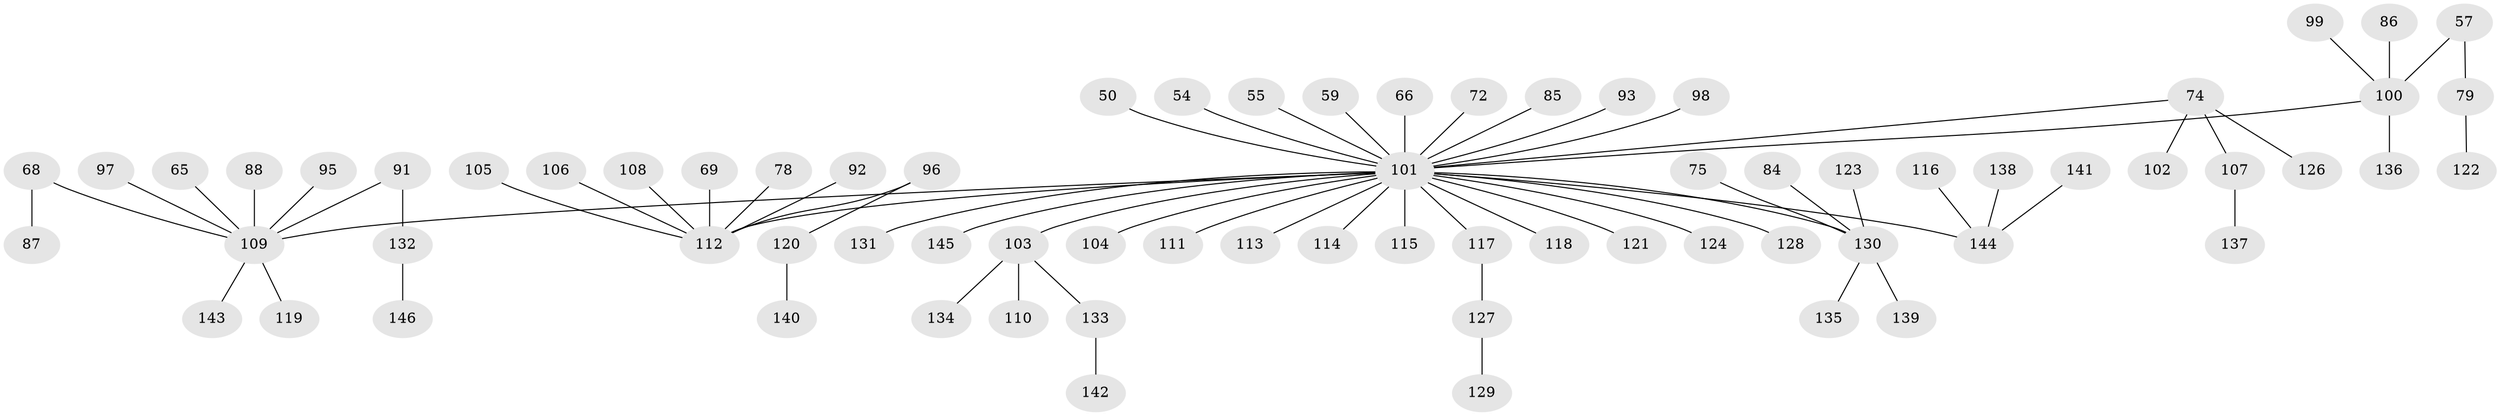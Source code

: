 // original degree distribution, {3: 0.0821917808219178, 8: 0.00684931506849315, 5: 0.0547945205479452, 6: 0.02054794520547945, 2: 0.2671232876712329, 4: 0.06164383561643835, 1: 0.5068493150684932}
// Generated by graph-tools (version 1.1) at 2025/53/03/09/25 04:53:37]
// undirected, 73 vertices, 72 edges
graph export_dot {
graph [start="1"]
  node [color=gray90,style=filled];
  50;
  54;
  55;
  57;
  59;
  65;
  66;
  68;
  69;
  72;
  74 [super="+21+28"];
  75;
  78;
  79;
  84;
  85;
  86;
  87;
  88;
  91 [super="+62+63+77"];
  92;
  93;
  95;
  96;
  97 [super="+38"];
  98;
  99;
  100 [super="+81+56"];
  101 [super="+33+94+76+34"];
  102;
  103 [super="+82"];
  104;
  105;
  106;
  107;
  108;
  109 [super="+15+13+23+35+27+41+39+51"];
  110;
  111;
  112 [super="+64+49"];
  113;
  114;
  115;
  116;
  117;
  118;
  119;
  120;
  121;
  122;
  123;
  124;
  126;
  127;
  128;
  129;
  130 [super="+67+125"];
  131;
  132;
  133;
  134;
  135;
  136;
  137;
  138;
  139;
  140;
  141;
  142;
  143;
  144 [super="+89"];
  145;
  146;
  50 -- 101;
  54 -- 101;
  55 -- 101;
  57 -- 79;
  57 -- 100;
  59 -- 101;
  65 -- 109;
  66 -- 101;
  68 -- 87;
  68 -- 109;
  69 -- 112;
  72 -- 101;
  74 -- 102;
  74 -- 107;
  74 -- 126;
  74 -- 101;
  75 -- 130;
  78 -- 112;
  79 -- 122;
  84 -- 130;
  85 -- 101;
  86 -- 100;
  88 -- 109;
  91 -- 109;
  91 -- 132;
  92 -- 112;
  93 -- 101;
  95 -- 109;
  96 -- 120;
  96 -- 112;
  97 -- 109;
  98 -- 101;
  99 -- 100;
  100 -- 136;
  100 -- 101;
  101 -- 118;
  101 -- 128;
  101 -- 130;
  101 -- 131;
  101 -- 144;
  101 -- 145;
  101 -- 104;
  101 -- 109;
  101 -- 111;
  101 -- 112;
  101 -- 113;
  101 -- 114;
  101 -- 115;
  101 -- 121;
  101 -- 124;
  101 -- 117;
  101 -- 103;
  103 -- 134;
  103 -- 133;
  103 -- 110;
  105 -- 112;
  106 -- 112;
  107 -- 137;
  108 -- 112;
  109 -- 143;
  109 -- 119;
  116 -- 144;
  117 -- 127;
  120 -- 140;
  123 -- 130;
  127 -- 129;
  130 -- 139;
  130 -- 135;
  132 -- 146;
  133 -- 142;
  138 -- 144;
  141 -- 144;
}
